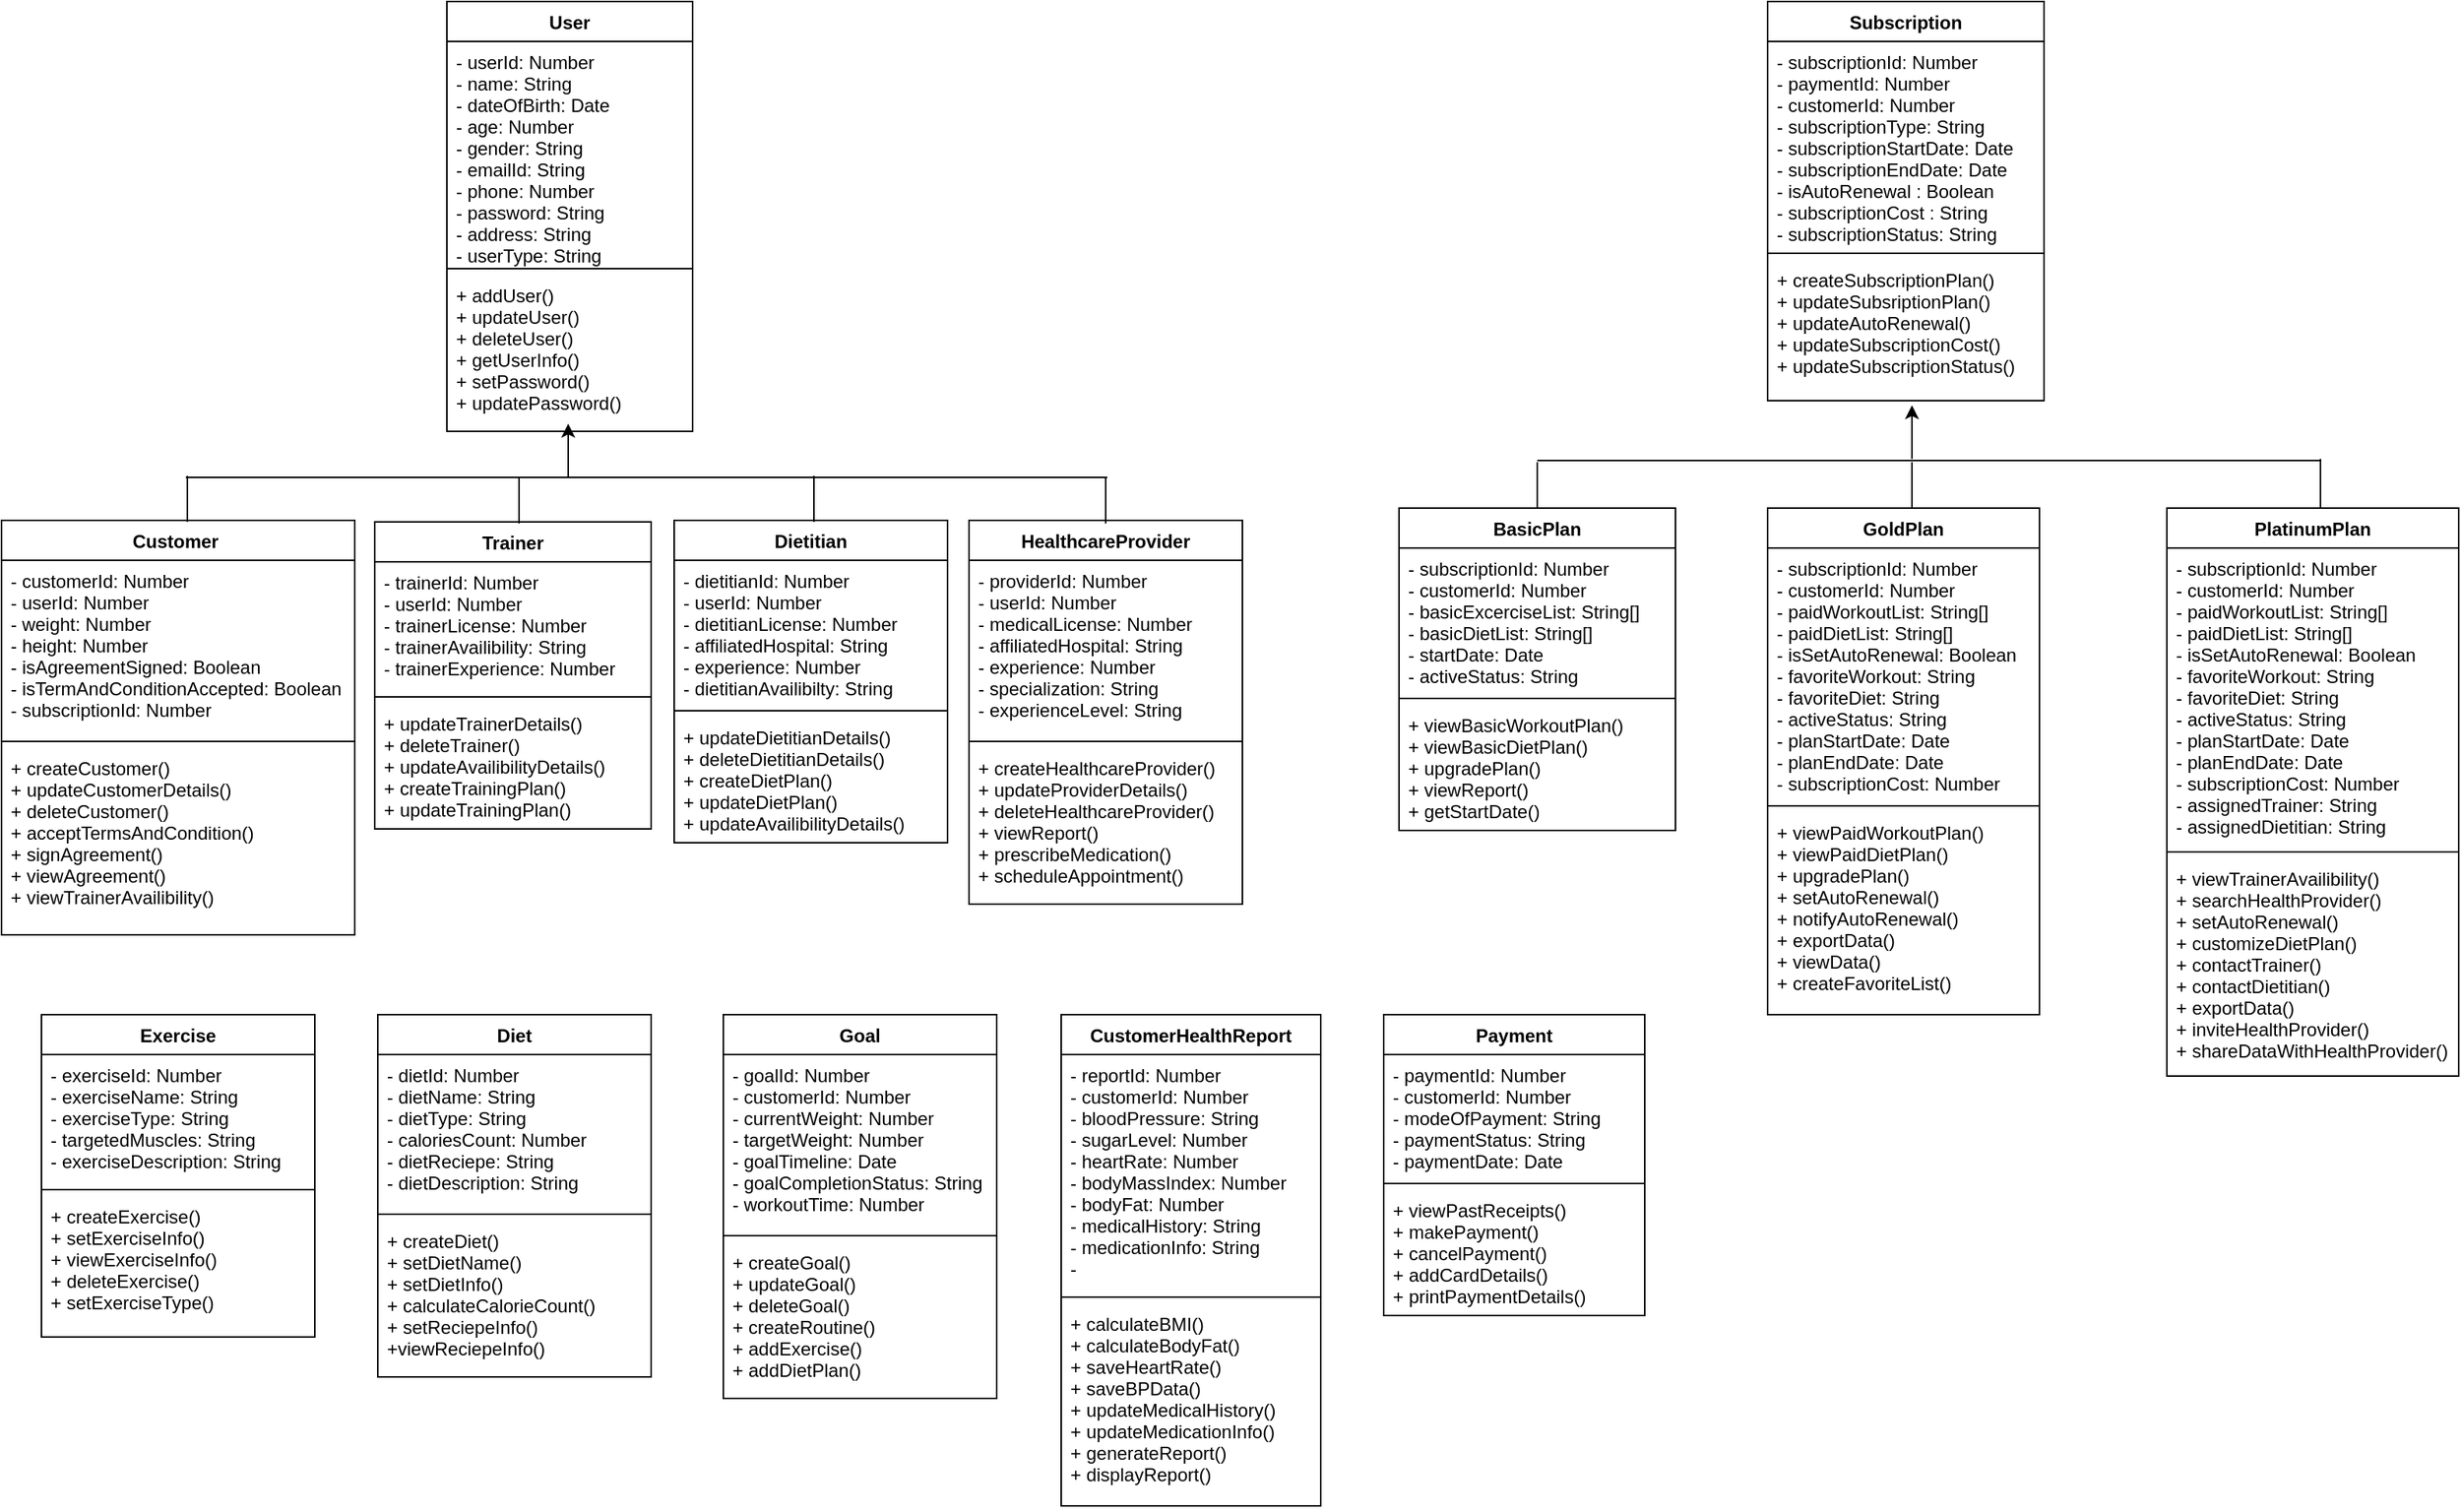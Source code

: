 <mxfile version="13.9.9" type="device" pages="2"><diagram id="SKmoLT5Vu5c_pwPSw7-D" name="Page-1"><mxGraphModel dx="1117" dy="764" grid="1" gridSize="10" guides="1" tooltips="1" connect="1" arrows="1" fold="1" page="1" pageScale="1" pageWidth="850" pageHeight="1100" math="0" shadow="0"><root><mxCell id="0"/><mxCell id="1" parent="0"/><mxCell id="54XOCA1cA7_jNa5XOqjF-1" value="Dietitian" style="swimlane;fontStyle=1;align=center;verticalAlign=top;childLayout=stackLayout;horizontal=1;startSize=26;horizontalStack=0;resizeParent=1;resizeParentMax=0;resizeLast=0;collapsible=1;marginBottom=0;" vertex="1" parent="1"><mxGeometry x="468" y="358" width="178" height="210" as="geometry"/></mxCell><mxCell id="54XOCA1cA7_jNa5XOqjF-2" value="- dietitianId: Number&#10;- userId: Number&#10;- dietitianLicense: Number &#10;- affiliatedHospital: String&#10;- experience: Number &#10;- dietitianAvailibilty: String&#10;" style="text;strokeColor=none;fillColor=none;align=left;verticalAlign=top;spacingLeft=4;spacingRight=4;overflow=hidden;rotatable=0;points=[[0,0.5],[1,0.5]];portConstraint=eastwest;" vertex="1" parent="54XOCA1cA7_jNa5XOqjF-1"><mxGeometry y="26" width="178" height="94" as="geometry"/></mxCell><mxCell id="54XOCA1cA7_jNa5XOqjF-3" value="" style="line;strokeWidth=1;fillColor=none;align=left;verticalAlign=middle;spacingTop=-1;spacingLeft=3;spacingRight=3;rotatable=0;labelPosition=right;points=[];portConstraint=eastwest;" vertex="1" parent="54XOCA1cA7_jNa5XOqjF-1"><mxGeometry y="120" width="178" height="8" as="geometry"/></mxCell><mxCell id="54XOCA1cA7_jNa5XOqjF-4" value="+ updateDietitianDetails()&#10;+ deleteDietitianDetails()&#10;+ createDietPlan()&#10;+ updateDietPlan()&#10;+ updateAvailibilityDetails()&#10;&#10;" style="text;strokeColor=none;fillColor=none;align=left;verticalAlign=top;spacingLeft=4;spacingRight=4;overflow=hidden;rotatable=0;points=[[0,0.5],[1,0.5]];portConstraint=eastwest;" vertex="1" parent="54XOCA1cA7_jNa5XOqjF-1"><mxGeometry y="128" width="178" height="82" as="geometry"/></mxCell><mxCell id="54XOCA1cA7_jNa5XOqjF-10" value="User" style="swimlane;fontStyle=1;align=center;verticalAlign=top;childLayout=stackLayout;horizontal=1;startSize=26;horizontalStack=0;resizeParent=1;resizeParentMax=0;resizeLast=0;collapsible=1;marginBottom=0;sketch=0;shadow=0;glass=0;gradientDirection=east;" vertex="1" parent="1"><mxGeometry x="320" y="20" width="160" height="280" as="geometry"/></mxCell><mxCell id="54XOCA1cA7_jNa5XOqjF-11" value="- userId: Number&#10;- name: String&#10;- dateOfBirth: Date&#10;- age: Number&#10;- gender: String&#10;- emailId: String&#10;- phone: Number&#10;- password: String&#10;- address: String&#10;- userType: String&#10;" style="text;strokeColor=none;fillColor=none;align=left;verticalAlign=top;spacingLeft=4;spacingRight=4;overflow=hidden;rotatable=0;points=[[0,0.5],[1,0.5]];portConstraint=eastwest;" vertex="1" parent="54XOCA1cA7_jNa5XOqjF-10"><mxGeometry y="26" width="160" height="144" as="geometry"/></mxCell><mxCell id="54XOCA1cA7_jNa5XOqjF-12" value="" style="line;strokeWidth=1;fillColor=none;align=left;verticalAlign=middle;spacingTop=-1;spacingLeft=3;spacingRight=3;rotatable=0;labelPosition=right;points=[];portConstraint=eastwest;" vertex="1" parent="54XOCA1cA7_jNa5XOqjF-10"><mxGeometry y="170" width="160" height="8" as="geometry"/></mxCell><mxCell id="54XOCA1cA7_jNa5XOqjF-13" value="+ addUser()&#10;+ updateUser()&#10;+ deleteUser()&#10;+ getUserInfo()&#10;+ setPassword()&#10;+ updatePassword() " style="text;strokeColor=none;fillColor=none;align=left;verticalAlign=top;spacingLeft=4;spacingRight=4;overflow=hidden;rotatable=0;points=[[0,0.5],[1,0.5]];portConstraint=eastwest;" vertex="1" parent="54XOCA1cA7_jNa5XOqjF-10"><mxGeometry y="178" width="160" height="102" as="geometry"/></mxCell><mxCell id="54XOCA1cA7_jNa5XOqjF-14" value="Trainer" style="swimlane;fontStyle=1;align=center;verticalAlign=top;childLayout=stackLayout;horizontal=1;startSize=26;horizontalStack=0;resizeParent=1;resizeParentMax=0;resizeLast=0;collapsible=1;marginBottom=0;" vertex="1" parent="1"><mxGeometry x="273" y="359" width="180" height="200" as="geometry"/></mxCell><mxCell id="54XOCA1cA7_jNa5XOqjF-15" value="- trainerId: Number&#10;- userId: Number&#10;- trainerLicense: Number&#10;- trainerAvailibility: String&#10;- trainerExperience: Number&#10;&#10;" style="text;strokeColor=none;fillColor=none;align=left;verticalAlign=top;spacingLeft=4;spacingRight=4;overflow=hidden;rotatable=0;points=[[0,0.5],[1,0.5]];portConstraint=eastwest;" vertex="1" parent="54XOCA1cA7_jNa5XOqjF-14"><mxGeometry y="26" width="180" height="84" as="geometry"/></mxCell><mxCell id="54XOCA1cA7_jNa5XOqjF-16" value="" style="line;strokeWidth=1;fillColor=none;align=left;verticalAlign=middle;spacingTop=-1;spacingLeft=3;spacingRight=3;rotatable=0;labelPosition=right;points=[];portConstraint=eastwest;" vertex="1" parent="54XOCA1cA7_jNa5XOqjF-14"><mxGeometry y="110" width="180" height="8" as="geometry"/></mxCell><mxCell id="54XOCA1cA7_jNa5XOqjF-17" value="+ updateTrainerDetails()&#10;+ deleteTrainer()&#10;+ updateAvailibilityDetails()&#10;+ createTrainingPlan()&#10;+ updateTrainingPlan()" style="text;strokeColor=none;fillColor=none;align=left;verticalAlign=top;spacingLeft=4;spacingRight=4;overflow=hidden;rotatable=0;points=[[0,0.5],[1,0.5]];portConstraint=eastwest;" vertex="1" parent="54XOCA1cA7_jNa5XOqjF-14"><mxGeometry y="118" width="180" height="82" as="geometry"/></mxCell><mxCell id="54XOCA1cA7_jNa5XOqjF-18" value="Customer " style="swimlane;fontStyle=1;align=center;verticalAlign=top;childLayout=stackLayout;horizontal=1;startSize=26;horizontalStack=0;resizeParent=1;resizeParentMax=0;resizeLast=0;collapsible=1;marginBottom=0;" vertex="1" parent="1"><mxGeometry x="30" y="358" width="230" height="270" as="geometry"/></mxCell><mxCell id="54XOCA1cA7_jNa5XOqjF-19" value="- customerId: Number&#10;- userId: Number&#10;- weight: Number&#10;- height: Number&#10;- isAgreementSigned: Boolean&#10;- isTermAndConditionAccepted: Boolean&#10;- subscriptionId: Number&#10;" style="text;strokeColor=none;fillColor=none;align=left;verticalAlign=top;spacingLeft=4;spacingRight=4;overflow=hidden;rotatable=0;points=[[0,0.5],[1,0.5]];portConstraint=eastwest;" vertex="1" parent="54XOCA1cA7_jNa5XOqjF-18"><mxGeometry y="26" width="230" height="114" as="geometry"/></mxCell><mxCell id="54XOCA1cA7_jNa5XOqjF-20" value="" style="line;strokeWidth=1;fillColor=none;align=left;verticalAlign=middle;spacingTop=-1;spacingLeft=3;spacingRight=3;rotatable=0;labelPosition=right;points=[];portConstraint=eastwest;" vertex="1" parent="54XOCA1cA7_jNa5XOqjF-18"><mxGeometry y="140" width="230" height="8" as="geometry"/></mxCell><mxCell id="54XOCA1cA7_jNa5XOqjF-21" value="+ createCustomer()&#10;+ updateCustomerDetails()&#10;+ deleteCustomer()&#10;+ acceptTermsAndCondition()&#10;+ signAgreement()&#10;+ viewAgreement()&#10;+ viewTrainerAvailibility()&#10;" style="text;strokeColor=none;fillColor=none;align=left;verticalAlign=top;spacingLeft=4;spacingRight=4;overflow=hidden;rotatable=0;points=[[0,0.5],[1,0.5]];portConstraint=eastwest;" vertex="1" parent="54XOCA1cA7_jNa5XOqjF-18"><mxGeometry y="148" width="230" height="122" as="geometry"/></mxCell><mxCell id="54XOCA1cA7_jNa5XOqjF-35" value="HealthcareProvider" style="swimlane;fontStyle=1;align=center;verticalAlign=top;childLayout=stackLayout;horizontal=1;startSize=26;horizontalStack=0;resizeParent=1;resizeParentMax=0;resizeLast=0;collapsible=1;marginBottom=0;" vertex="1" parent="1"><mxGeometry x="660" y="358" width="178" height="250" as="geometry"/></mxCell><mxCell id="54XOCA1cA7_jNa5XOqjF-36" value="- providerId: Number&#10;- userId: Number&#10;- medicalLicense: Number &#10;- affiliatedHospital: String&#10;- experience: Number &#10;- specialization: String&#10;- experienceLevel: String&#10;&#10;" style="text;strokeColor=none;fillColor=none;align=left;verticalAlign=top;spacingLeft=4;spacingRight=4;overflow=hidden;rotatable=0;points=[[0,0.5],[1,0.5]];portConstraint=eastwest;" vertex="1" parent="54XOCA1cA7_jNa5XOqjF-35"><mxGeometry y="26" width="178" height="114" as="geometry"/></mxCell><mxCell id="54XOCA1cA7_jNa5XOqjF-37" value="" style="line;strokeWidth=1;fillColor=none;align=left;verticalAlign=middle;spacingTop=-1;spacingLeft=3;spacingRight=3;rotatable=0;labelPosition=right;points=[];portConstraint=eastwest;" vertex="1" parent="54XOCA1cA7_jNa5XOqjF-35"><mxGeometry y="140" width="178" height="8" as="geometry"/></mxCell><mxCell id="54XOCA1cA7_jNa5XOqjF-38" value="+ createHealthcareProvider()&#10;+ updateProviderDetails()&#10;+ deleteHealthcareProvider()&#10;+ viewReport()&#10;+ prescribeMedication()&#10;+ scheduleAppointment()&#10;&#10;" style="text;strokeColor=none;fillColor=none;align=left;verticalAlign=top;spacingLeft=4;spacingRight=4;overflow=hidden;rotatable=0;points=[[0,0.5],[1,0.5]];portConstraint=eastwest;" vertex="1" parent="54XOCA1cA7_jNa5XOqjF-35"><mxGeometry y="148" width="178" height="102" as="geometry"/></mxCell><mxCell id="54XOCA1cA7_jNa5XOqjF-39" value="Goal" style="swimlane;fontStyle=1;align=center;verticalAlign=top;childLayout=stackLayout;horizontal=1;startSize=26;horizontalStack=0;resizeParent=1;resizeParentMax=0;resizeLast=0;collapsible=1;marginBottom=0;" vertex="1" parent="1"><mxGeometry x="500" y="680" width="178" height="250" as="geometry"/></mxCell><mxCell id="54XOCA1cA7_jNa5XOqjF-40" value="- goalId: Number&#10;- customerId: Number&#10;- currentWeight: Number&#10;- targetWeight: Number&#10;- goalTimeline: Date &#10;- goalCompletionStatus: String&#10;- workoutTime: Number&#10;&#10;" style="text;strokeColor=none;fillColor=none;align=left;verticalAlign=top;spacingLeft=4;spacingRight=4;overflow=hidden;rotatable=0;points=[[0,0.5],[1,0.5]];portConstraint=eastwest;" vertex="1" parent="54XOCA1cA7_jNa5XOqjF-39"><mxGeometry y="26" width="178" height="114" as="geometry"/></mxCell><mxCell id="54XOCA1cA7_jNa5XOqjF-41" value="" style="line;strokeWidth=1;fillColor=none;align=left;verticalAlign=middle;spacingTop=-1;spacingLeft=3;spacingRight=3;rotatable=0;labelPosition=right;points=[];portConstraint=eastwest;" vertex="1" parent="54XOCA1cA7_jNa5XOqjF-39"><mxGeometry y="140" width="178" height="8" as="geometry"/></mxCell><mxCell id="54XOCA1cA7_jNa5XOqjF-42" value="+ createGoal()&#10;+ updateGoal()&#10;+ deleteGoal()&#10;+ createRoutine()&#10;+ addExercise()&#10;+ addDietPlan()&#10;&#10;" style="text;strokeColor=none;fillColor=none;align=left;verticalAlign=top;spacingLeft=4;spacingRight=4;overflow=hidden;rotatable=0;points=[[0,0.5],[1,0.5]];portConstraint=eastwest;" vertex="1" parent="54XOCA1cA7_jNa5XOqjF-39"><mxGeometry y="148" width="178" height="102" as="geometry"/></mxCell><mxCell id="OAzxnzRoq5A3or2lJUmN-1" value="CustomerHealthReport" style="swimlane;fontStyle=1;align=center;verticalAlign=top;childLayout=stackLayout;horizontal=1;startSize=26;horizontalStack=0;resizeParent=1;resizeParentMax=0;resizeLast=0;collapsible=1;marginBottom=0;" vertex="1" parent="1"><mxGeometry x="720" y="680" width="169" height="320" as="geometry"/></mxCell><mxCell id="OAzxnzRoq5A3or2lJUmN-2" value="- reportId: Number&#10;- customerId: Number&#10;- bloodPressure: String&#10;- sugarLevel: Number&#10;- heartRate: Number&#10;- bodyMassIndex: Number&#10;- bodyFat: Number &#10;- medicalHistory: String&#10;- medicationInfo: String&#10;- " style="text;strokeColor=none;fillColor=none;align=left;verticalAlign=top;spacingLeft=4;spacingRight=4;overflow=hidden;rotatable=0;points=[[0,0.5],[1,0.5]];portConstraint=eastwest;" vertex="1" parent="OAzxnzRoq5A3or2lJUmN-1"><mxGeometry y="26" width="169" height="154" as="geometry"/></mxCell><mxCell id="OAzxnzRoq5A3or2lJUmN-3" value="" style="line;strokeWidth=1;fillColor=none;align=left;verticalAlign=middle;spacingTop=-1;spacingLeft=3;spacingRight=3;rotatable=0;labelPosition=right;points=[];portConstraint=eastwest;" vertex="1" parent="OAzxnzRoq5A3or2lJUmN-1"><mxGeometry y="180" width="169" height="8" as="geometry"/></mxCell><mxCell id="OAzxnzRoq5A3or2lJUmN-4" value="+ calculateBMI()&#10;+ calculateBodyFat()&#10;+ saveHeartRate()&#10;+ saveBPData()&#10;+ updateMedicalHistory()&#10;+ updateMedicationInfo()&#10;+ generateReport()&#10;+ displayReport()&#10;&#10;" style="text;strokeColor=none;fillColor=none;align=left;verticalAlign=top;spacingLeft=4;spacingRight=4;overflow=hidden;rotatable=0;points=[[0,0.5],[1,0.5]];portConstraint=eastwest;" vertex="1" parent="OAzxnzRoq5A3or2lJUmN-1"><mxGeometry y="188" width="169" height="132" as="geometry"/></mxCell><mxCell id="HOCog5ifp0p8MpybJQnB-11" value="" style="endArrow=none;html=1;" edge="1" parent="1"><mxGeometry width="50" height="50" relative="1" as="geometry"><mxPoint x="150" y="330" as="sourcePoint"/><mxPoint x="750" y="330" as="targetPoint"/></mxGeometry></mxCell><mxCell id="HOCog5ifp0p8MpybJQnB-13" value="" style="endArrow=classic;html=1;" edge="1" parent="1"><mxGeometry width="50" height="50" relative="1" as="geometry"><mxPoint x="399" y="330" as="sourcePoint"/><mxPoint x="399" y="295" as="targetPoint"/></mxGeometry></mxCell><mxCell id="HOCog5ifp0p8MpybJQnB-17" value="" style="endArrow=none;html=1;" edge="1" parent="1"><mxGeometry width="50" height="50" relative="1" as="geometry"><mxPoint x="367" y="360" as="sourcePoint"/><mxPoint x="367" y="330" as="targetPoint"/></mxGeometry></mxCell><mxCell id="HOCog5ifp0p8MpybJQnB-18" value="" style="endArrow=none;html=1;" edge="1" parent="1"><mxGeometry width="50" height="50" relative="1" as="geometry"><mxPoint x="559" y="359" as="sourcePoint"/><mxPoint x="559" y="329" as="targetPoint"/></mxGeometry></mxCell><mxCell id="HOCog5ifp0p8MpybJQnB-19" value="" style="endArrow=none;html=1;" edge="1" parent="1"><mxGeometry width="50" height="50" relative="1" as="geometry"><mxPoint x="749.0" y="360" as="sourcePoint"/><mxPoint x="749.0" y="330" as="targetPoint"/></mxGeometry></mxCell><mxCell id="HOCog5ifp0p8MpybJQnB-20" value="" style="endArrow=none;html=1;" edge="1" parent="1"><mxGeometry width="50" height="50" relative="1" as="geometry"><mxPoint x="151" y="359" as="sourcePoint"/><mxPoint x="151" y="329" as="targetPoint"/></mxGeometry></mxCell><mxCell id="mz7E8kqUYwITaFitYGhX-5" value="Subscription" style="swimlane;fontStyle=1;align=center;verticalAlign=top;childLayout=stackLayout;horizontal=1;startSize=26;horizontalStack=0;resizeParent=1;resizeParentMax=0;resizeLast=0;collapsible=1;marginBottom=0;" vertex="1" parent="1"><mxGeometry x="1180" y="20" width="180" height="260" as="geometry"/></mxCell><mxCell id="mz7E8kqUYwITaFitYGhX-6" value="- subscriptionId: Number&#10;- paymentId: Number&#10;- customerId: Number&#10;- subscriptionType: String&#10;- subscriptionStartDate: Date&#10;- subscriptionEndDate: Date&#10;- isAutoRenewal : Boolean&#10;- subscriptionCost : String&#10;- subscriptionStatus: String" style="text;strokeColor=none;fillColor=none;align=left;verticalAlign=top;spacingLeft=4;spacingRight=4;overflow=hidden;rotatable=0;points=[[0,0.5],[1,0.5]];portConstraint=eastwest;" vertex="1" parent="mz7E8kqUYwITaFitYGhX-5"><mxGeometry y="26" width="180" height="134" as="geometry"/></mxCell><mxCell id="mz7E8kqUYwITaFitYGhX-7" value="" style="line;strokeWidth=1;fillColor=none;align=left;verticalAlign=middle;spacingTop=-1;spacingLeft=3;spacingRight=3;rotatable=0;labelPosition=right;points=[];portConstraint=eastwest;" vertex="1" parent="mz7E8kqUYwITaFitYGhX-5"><mxGeometry y="160" width="180" height="8" as="geometry"/></mxCell><mxCell id="mz7E8kqUYwITaFitYGhX-8" value="+ createSubscriptionPlan()&#10;+ updateSubsriptionPlan()&#10;+ updateAutoRenewal()&#10;+ updateSubscriptionCost()&#10;+ updateSubscriptionStatus()" style="text;strokeColor=none;fillColor=none;align=left;verticalAlign=top;spacingLeft=4;spacingRight=4;overflow=hidden;rotatable=0;points=[[0,0.5],[1,0.5]];portConstraint=eastwest;" vertex="1" parent="mz7E8kqUYwITaFitYGhX-5"><mxGeometry y="168" width="180" height="92" as="geometry"/></mxCell><mxCell id="8Cdc94jZnjok4uW0XV9x-12" value="" style="endArrow=classic;html=1;" edge="1" parent="mz7E8kqUYwITaFitYGhX-5"><mxGeometry width="50" height="50" relative="1" as="geometry"><mxPoint x="94" y="298" as="sourcePoint"/><mxPoint x="94" y="263" as="targetPoint"/></mxGeometry></mxCell><mxCell id="DI08yyDouo9tOGlh8uth-1" value="BasicPlan" style="swimlane;fontStyle=1;align=center;verticalAlign=top;childLayout=stackLayout;horizontal=1;startSize=26;horizontalStack=0;resizeParent=1;resizeParentMax=0;resizeLast=0;collapsible=1;marginBottom=0;" vertex="1" parent="1"><mxGeometry x="940" y="350" width="180" height="210" as="geometry"/></mxCell><mxCell id="DI08yyDouo9tOGlh8uth-2" value="- subscriptionId: Number&#10;- customerId: Number&#10;- basicExcerciseList: String[]&#10;- basicDietList: String[]&#10;- startDate: Date&#10;- activeStatus: String&#10;&#10;" style="text;strokeColor=none;fillColor=none;align=left;verticalAlign=top;spacingLeft=4;spacingRight=4;overflow=hidden;rotatable=0;points=[[0,0.5],[1,0.5]];portConstraint=eastwest;" vertex="1" parent="DI08yyDouo9tOGlh8uth-1"><mxGeometry y="26" width="180" height="94" as="geometry"/></mxCell><mxCell id="DI08yyDouo9tOGlh8uth-3" value="" style="line;strokeWidth=1;fillColor=none;align=left;verticalAlign=middle;spacingTop=-1;spacingLeft=3;spacingRight=3;rotatable=0;labelPosition=right;points=[];portConstraint=eastwest;" vertex="1" parent="DI08yyDouo9tOGlh8uth-1"><mxGeometry y="120" width="180" height="8" as="geometry"/></mxCell><mxCell id="DI08yyDouo9tOGlh8uth-4" value="+ viewBasicWorkoutPlan()&#10;+ viewBasicDietPlan()&#10;+ upgradePlan()&#10;+ viewReport()&#10;+ getStartDate()" style="text;strokeColor=none;fillColor=none;align=left;verticalAlign=top;spacingLeft=4;spacingRight=4;overflow=hidden;rotatable=0;points=[[0,0.5],[1,0.5]];portConstraint=eastwest;" vertex="1" parent="DI08yyDouo9tOGlh8uth-1"><mxGeometry y="128" width="180" height="82" as="geometry"/></mxCell><mxCell id="VzcuxbQZAwmuus62-JsQ-1" value="GoldPlan" style="swimlane;fontStyle=1;align=center;verticalAlign=top;childLayout=stackLayout;horizontal=1;startSize=26;horizontalStack=0;resizeParent=1;resizeParentMax=0;resizeLast=0;collapsible=1;marginBottom=0;" vertex="1" parent="1"><mxGeometry x="1180" y="350" width="177" height="330" as="geometry"/></mxCell><mxCell id="VzcuxbQZAwmuus62-JsQ-2" value="- subscriptionId: Number&#10;- customerId: Number&#10;- paidWorkoutList: String[]&#10;- paidDietList: String[]&#10;- isSetAutoRenewal: Boolean&#10;- favoriteWorkout: String&#10;- favoriteDiet: String&#10;- activeStatus: String&#10;- planStartDate: Date&#10;- planEndDate: Date&#10;- subscriptionCost: Number" style="text;strokeColor=none;fillColor=none;align=left;verticalAlign=top;spacingLeft=4;spacingRight=4;overflow=hidden;rotatable=0;points=[[0,0.5],[1,0.5]];portConstraint=eastwest;" vertex="1" parent="VzcuxbQZAwmuus62-JsQ-1"><mxGeometry y="26" width="177" height="164" as="geometry"/></mxCell><mxCell id="VzcuxbQZAwmuus62-JsQ-3" value="" style="line;strokeWidth=1;fillColor=none;align=left;verticalAlign=middle;spacingTop=-1;spacingLeft=3;spacingRight=3;rotatable=0;labelPosition=right;points=[];portConstraint=eastwest;" vertex="1" parent="VzcuxbQZAwmuus62-JsQ-1"><mxGeometry y="190" width="177" height="8" as="geometry"/></mxCell><mxCell id="VzcuxbQZAwmuus62-JsQ-4" value="+ viewPaidWorkoutPlan()&#10;+ viewPaidDietPlan()&#10;+ upgradePlan()&#10;+ setAutoRenewal()&#10;+ notifyAutoRenewal()&#10;+ exportData()&#10;+ viewData()&#10;+ createFavoriteList()" style="text;strokeColor=none;fillColor=none;align=left;verticalAlign=top;spacingLeft=4;spacingRight=4;overflow=hidden;rotatable=0;points=[[0,0.5],[1,0.5]];portConstraint=eastwest;" vertex="1" parent="VzcuxbQZAwmuus62-JsQ-1"><mxGeometry y="198" width="177" height="132" as="geometry"/></mxCell><mxCell id="FYTkSEHmj1cN61Y9lTkd-1" value="PlatinumPlan" style="swimlane;fontStyle=1;align=center;verticalAlign=top;childLayout=stackLayout;horizontal=1;startSize=26;horizontalStack=0;resizeParent=1;resizeParentMax=0;resizeLast=0;collapsible=1;marginBottom=0;" vertex="1" parent="1"><mxGeometry x="1440" y="350" width="190" height="370" as="geometry"/></mxCell><mxCell id="FYTkSEHmj1cN61Y9lTkd-2" value="- subscriptionId: Number &#10;- customerId: Number&#10;- paidWorkoutList: String[]&#10;- paidDietList: String[]&#10;- isSetAutoRenewal: Boolean&#10;- favoriteWorkout: String&#10;- favoriteDiet: String&#10;- activeStatus: String&#10;- planStartDate: Date&#10;- planEndDate: Date&#10;- subscriptionCost: Number&#10;- assignedTrainer: String&#10;- assignedDietitian: String " style="text;strokeColor=none;fillColor=none;align=left;verticalAlign=top;spacingLeft=4;spacingRight=4;overflow=hidden;rotatable=0;points=[[0,0.5],[1,0.5]];portConstraint=eastwest;" vertex="1" parent="FYTkSEHmj1cN61Y9lTkd-1"><mxGeometry y="26" width="190" height="194" as="geometry"/></mxCell><mxCell id="FYTkSEHmj1cN61Y9lTkd-3" value="" style="line;strokeWidth=1;fillColor=none;align=left;verticalAlign=middle;spacingTop=-1;spacingLeft=3;spacingRight=3;rotatable=0;labelPosition=right;points=[];portConstraint=eastwest;" vertex="1" parent="FYTkSEHmj1cN61Y9lTkd-1"><mxGeometry y="220" width="190" height="8" as="geometry"/></mxCell><mxCell id="FYTkSEHmj1cN61Y9lTkd-4" value="+ viewTrainerAvailibility()&#10;+ searchHealthProvider()&#10;+ setAutoRenewal()&#10;+ customizeDietPlan()&#10;+ contactTrainer()&#10;+ contactDietitian()&#10;+ exportData()&#10;+ inviteHealthProvider()&#10;+ shareDataWithHealthProvider()&#10;" style="text;strokeColor=none;fillColor=none;align=left;verticalAlign=top;spacingLeft=4;spacingRight=4;overflow=hidden;rotatable=0;points=[[0,0.5],[1,0.5]];portConstraint=eastwest;" vertex="1" parent="FYTkSEHmj1cN61Y9lTkd-1"><mxGeometry y="228" width="190" height="142" as="geometry"/></mxCell><mxCell id="mzhCrpf6gE4ZPHpfEPAQ-1" value="Exercise" style="swimlane;fontStyle=1;align=center;verticalAlign=top;childLayout=stackLayout;horizontal=1;startSize=26;horizontalStack=0;resizeParent=1;resizeParentMax=0;resizeLast=0;collapsible=1;marginBottom=0;" vertex="1" parent="1"><mxGeometry x="56" y="680" width="178" height="210" as="geometry"/></mxCell><mxCell id="mzhCrpf6gE4ZPHpfEPAQ-2" value="- exerciseId: Number&#10;- exerciseName: String&#10;- exerciseType: String&#10;- targetedMuscles: String&#10;- exerciseDescription: String&#10;&#10;" style="text;strokeColor=none;fillColor=none;align=left;verticalAlign=top;spacingLeft=4;spacingRight=4;overflow=hidden;rotatable=0;points=[[0,0.5],[1,0.5]];portConstraint=eastwest;" vertex="1" parent="mzhCrpf6gE4ZPHpfEPAQ-1"><mxGeometry y="26" width="178" height="84" as="geometry"/></mxCell><mxCell id="mzhCrpf6gE4ZPHpfEPAQ-3" value="" style="line;strokeWidth=1;fillColor=none;align=left;verticalAlign=middle;spacingTop=-1;spacingLeft=3;spacingRight=3;rotatable=0;labelPosition=right;points=[];portConstraint=eastwest;" vertex="1" parent="mzhCrpf6gE4ZPHpfEPAQ-1"><mxGeometry y="110" width="178" height="8" as="geometry"/></mxCell><mxCell id="mzhCrpf6gE4ZPHpfEPAQ-4" value="+ createExercise()&#10;+ setExerciseInfo()&#10;+ viewExerciseInfo()&#10;+ deleteExercise()&#10;+ setExerciseType()&#10;&#10;" style="text;strokeColor=none;fillColor=none;align=left;verticalAlign=top;spacingLeft=4;spacingRight=4;overflow=hidden;rotatable=0;points=[[0,0.5],[1,0.5]];portConstraint=eastwest;" vertex="1" parent="mzhCrpf6gE4ZPHpfEPAQ-1"><mxGeometry y="118" width="178" height="92" as="geometry"/></mxCell><mxCell id="iTdKF7lqm3gD3KF62QwQ-1" value="Diet" style="swimlane;fontStyle=1;align=center;verticalAlign=top;childLayout=stackLayout;horizontal=1;startSize=26;horizontalStack=0;resizeParent=1;resizeParentMax=0;resizeLast=0;collapsible=1;marginBottom=0;" vertex="1" parent="1"><mxGeometry x="275" y="680" width="178" height="236" as="geometry"/></mxCell><mxCell id="iTdKF7lqm3gD3KF62QwQ-2" value="- dietId: Number&#10;- dietName: String&#10;- dietType: String&#10;- caloriesCount: Number&#10;- dietReciepe: String&#10;- dietDescription: String&#10;&#10;" style="text;strokeColor=none;fillColor=none;align=left;verticalAlign=top;spacingLeft=4;spacingRight=4;overflow=hidden;rotatable=0;points=[[0,0.5],[1,0.5]];portConstraint=eastwest;" vertex="1" parent="iTdKF7lqm3gD3KF62QwQ-1"><mxGeometry y="26" width="178" height="100" as="geometry"/></mxCell><mxCell id="iTdKF7lqm3gD3KF62QwQ-3" value="" style="line;strokeWidth=1;fillColor=none;align=left;verticalAlign=middle;spacingTop=-1;spacingLeft=3;spacingRight=3;rotatable=0;labelPosition=right;points=[];portConstraint=eastwest;" vertex="1" parent="iTdKF7lqm3gD3KF62QwQ-1"><mxGeometry y="126" width="178" height="8" as="geometry"/></mxCell><mxCell id="iTdKF7lqm3gD3KF62QwQ-4" value="+ createDiet()&#10;+ setDietName()&#10;+ setDietInfo()&#10;+ calculateCalorieCount()&#10;+ setReciepeInfo()&#10;+viewReciepeInfo()&#10;&#10;" style="text;strokeColor=none;fillColor=none;align=left;verticalAlign=top;spacingLeft=4;spacingRight=4;overflow=hidden;rotatable=0;points=[[0,0.5],[1,0.5]];portConstraint=eastwest;" vertex="1" parent="iTdKF7lqm3gD3KF62QwQ-1"><mxGeometry y="134" width="178" height="102" as="geometry"/></mxCell><mxCell id="8Cdc94jZnjok4uW0XV9x-3" value="Payment" style="swimlane;fontStyle=1;align=center;verticalAlign=top;childLayout=stackLayout;horizontal=1;startSize=26;horizontalStack=0;resizeParent=1;resizeParentMax=0;resizeLast=0;collapsible=1;marginBottom=0;" vertex="1" parent="1"><mxGeometry x="930" y="680" width="170" height="196" as="geometry"/></mxCell><mxCell id="8Cdc94jZnjok4uW0XV9x-4" value="- paymentId: Number&#10;- customerId: Number&#10;- modeOfPayment: String&#10;- paymentStatus: String&#10;- paymentDate: Date&#10;" style="text;strokeColor=none;fillColor=none;align=left;verticalAlign=top;spacingLeft=4;spacingRight=4;overflow=hidden;rotatable=0;points=[[0,0.5],[1,0.5]];portConstraint=eastwest;" vertex="1" parent="8Cdc94jZnjok4uW0XV9x-3"><mxGeometry y="26" width="170" height="80" as="geometry"/></mxCell><mxCell id="8Cdc94jZnjok4uW0XV9x-5" value="" style="line;strokeWidth=1;fillColor=none;align=left;verticalAlign=middle;spacingTop=-1;spacingLeft=3;spacingRight=3;rotatable=0;labelPosition=right;points=[];portConstraint=eastwest;" vertex="1" parent="8Cdc94jZnjok4uW0XV9x-3"><mxGeometry y="106" width="170" height="8" as="geometry"/></mxCell><mxCell id="8Cdc94jZnjok4uW0XV9x-6" value="+ viewPastReceipts()&#10;+ makePayment()&#10;+ cancelPayment()&#10;+ addCardDetails()&#10;+ printPaymentDetails()&#10;" style="text;strokeColor=none;fillColor=none;align=left;verticalAlign=top;spacingLeft=4;spacingRight=4;overflow=hidden;rotatable=0;points=[[0,0.5],[1,0.5]];portConstraint=eastwest;" vertex="1" parent="8Cdc94jZnjok4uW0XV9x-3"><mxGeometry y="114" width="170" height="82" as="geometry"/></mxCell><mxCell id="8Cdc94jZnjok4uW0XV9x-7" value="" style="endArrow=none;html=1;" edge="1" parent="1"><mxGeometry width="50" height="50" relative="1" as="geometry"><mxPoint x="1030" y="319" as="sourcePoint"/><mxPoint x="1540" y="319" as="targetPoint"/></mxGeometry></mxCell><mxCell id="8Cdc94jZnjok4uW0XV9x-8" value="" style="endArrow=none;html=1;" edge="1" parent="1"><mxGeometry width="50" height="50" relative="1" as="geometry"><mxPoint x="1030" y="350" as="sourcePoint"/><mxPoint x="1030" y="320" as="targetPoint"/></mxGeometry></mxCell><mxCell id="8Cdc94jZnjok4uW0XV9x-9" value="" style="endArrow=none;html=1;" edge="1" parent="1"><mxGeometry width="50" height="50" relative="1" as="geometry"><mxPoint x="1274" y="350" as="sourcePoint"/><mxPoint x="1274" y="320" as="targetPoint"/></mxGeometry></mxCell><mxCell id="8Cdc94jZnjok4uW0XV9x-11" value="" style="endArrow=none;html=1;" edge="1" parent="1"><mxGeometry width="50" height="50" relative="1" as="geometry"><mxPoint x="1540" y="350" as="sourcePoint"/><mxPoint x="1540" y="318" as="targetPoint"/></mxGeometry></mxCell></root></mxGraphModel></diagram><diagram id="khM7YkUZMwvymbY7ZDSQ" name="Page-2"><mxGraphModel dx="3910" dy="2675" grid="1" gridSize="10" guides="1" tooltips="1" connect="1" arrows="1" fold="1" page="1" pageScale="1" pageWidth="850" pageHeight="1100" math="0" shadow="0"><root><mxCell id="bhObqfq_ED_DjLudvQ2i-0"/><mxCell id="bhObqfq_ED_DjLudvQ2i-1" parent="bhObqfq_ED_DjLudvQ2i-0"/></root></mxGraphModel></diagram></mxfile>